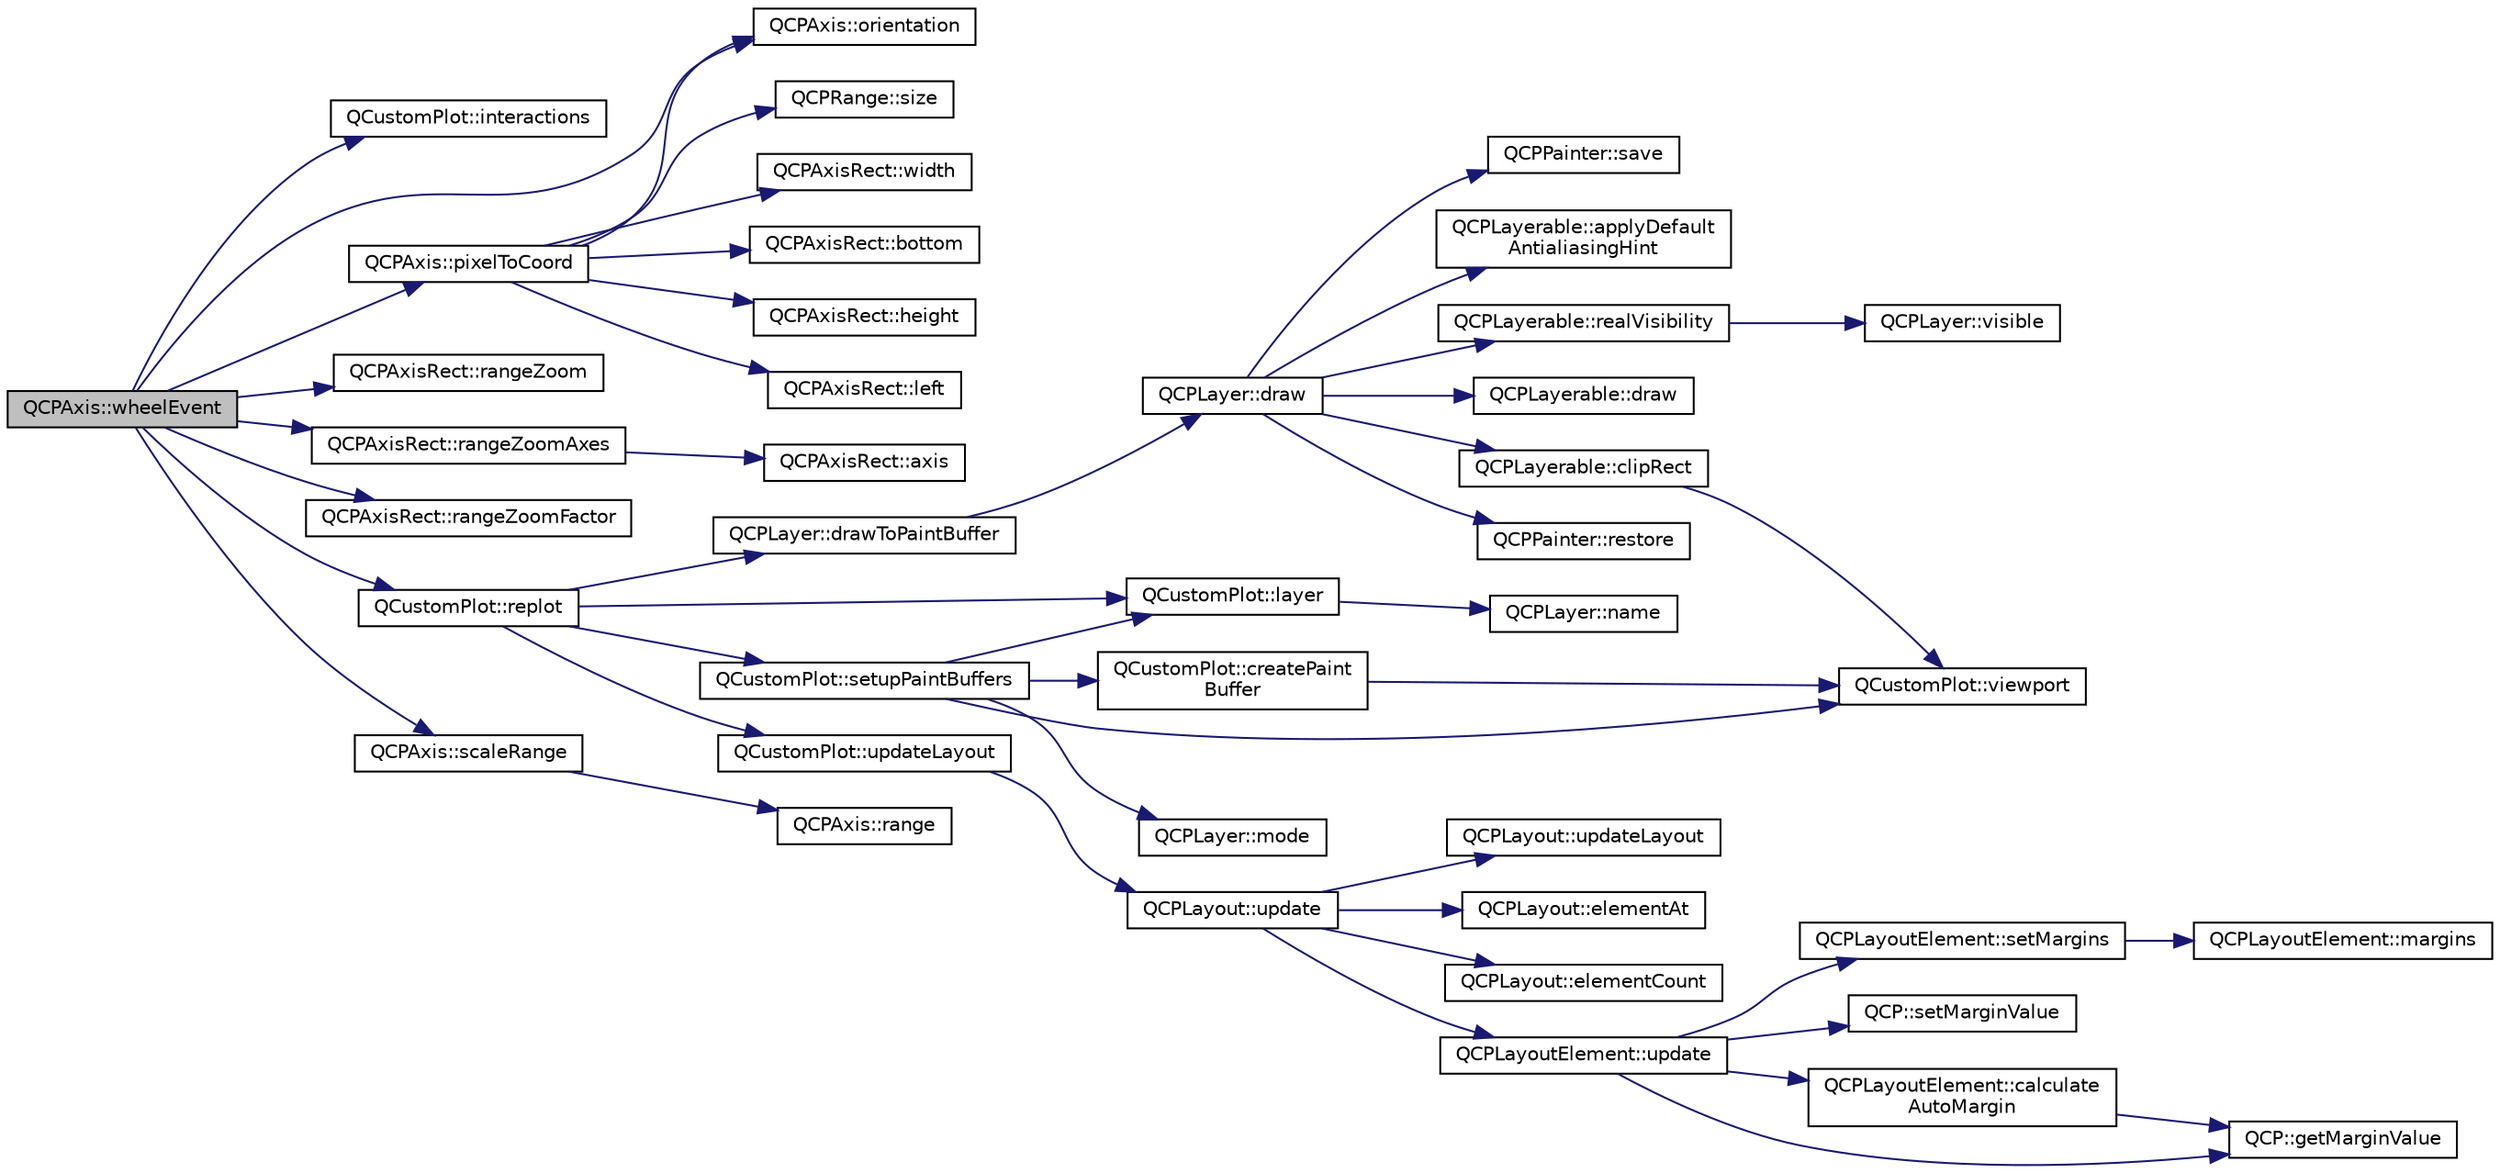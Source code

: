 digraph "QCPAxis::wheelEvent"
{
 // LATEX_PDF_SIZE
  edge [fontname="Helvetica",fontsize="10",labelfontname="Helvetica",labelfontsize="10"];
  node [fontname="Helvetica",fontsize="10",shape=record];
  rankdir="LR";
  Node1 [label="QCPAxis::wheelEvent",height=0.2,width=0.4,color="black", fillcolor="grey75", style="filled", fontcolor="black",tooltip=" "];
  Node1 -> Node2 [color="midnightblue",fontsize="10",style="solid",fontname="Helvetica"];
  Node2 [label="QCustomPlot::interactions",height=0.2,width=0.4,color="black", fillcolor="white", style="filled",URL="$classQCustomPlot.html#a2c78c5fd2943c148ab76652801d3f2dc",tooltip=" "];
  Node1 -> Node3 [color="midnightblue",fontsize="10",style="solid",fontname="Helvetica"];
  Node3 [label="QCPAxis::orientation",height=0.2,width=0.4,color="black", fillcolor="white", style="filled",URL="$classQCPAxis.html#ab988ef4538e2655bb77bd138189cd42e",tooltip=" "];
  Node1 -> Node4 [color="midnightblue",fontsize="10",style="solid",fontname="Helvetica"];
  Node4 [label="QCPAxis::pixelToCoord",height=0.2,width=0.4,color="black", fillcolor="white", style="filled",URL="$classQCPAxis.html#a536ef8f624cac59b6b6fdcb495723c57",tooltip=" "];
  Node4 -> Node5 [color="midnightblue",fontsize="10",style="solid",fontname="Helvetica"];
  Node5 [label="QCPAxisRect::bottom",height=0.2,width=0.4,color="black", fillcolor="white", style="filled",URL="$classQCPAxisRect.html#acefdf1abaa8a8ab681e906cc2be9581e",tooltip=" "];
  Node4 -> Node6 [color="midnightblue",fontsize="10",style="solid",fontname="Helvetica"];
  Node6 [label="QCPAxisRect::height",height=0.2,width=0.4,color="black", fillcolor="white", style="filled",URL="$classQCPAxisRect.html#acc4377809e79d9a089ab790f39429b0d",tooltip=" "];
  Node4 -> Node7 [color="midnightblue",fontsize="10",style="solid",fontname="Helvetica"];
  Node7 [label="QCPAxisRect::left",height=0.2,width=0.4,color="black", fillcolor="white", style="filled",URL="$classQCPAxisRect.html#afb4a3de02046b20b9310bdb8fca781c3",tooltip=" "];
  Node4 -> Node3 [color="midnightblue",fontsize="10",style="solid",fontname="Helvetica"];
  Node4 -> Node8 [color="midnightblue",fontsize="10",style="solid",fontname="Helvetica"];
  Node8 [label="QCPRange::size",height=0.2,width=0.4,color="black", fillcolor="white", style="filled",URL="$classQCPRange.html#a62326e7cc4316b96df6a60813230e63f",tooltip=" "];
  Node4 -> Node9 [color="midnightblue",fontsize="10",style="solid",fontname="Helvetica"];
  Node9 [label="QCPAxisRect::width",height=0.2,width=0.4,color="black", fillcolor="white", style="filled",URL="$classQCPAxisRect.html#a204645398a4f9d0b0189385c7c2cfb91",tooltip=" "];
  Node1 -> Node10 [color="midnightblue",fontsize="10",style="solid",fontname="Helvetica"];
  Node10 [label="QCPAxisRect::rangeZoom",height=0.2,width=0.4,color="black", fillcolor="white", style="filled",URL="$classQCPAxisRect.html#aa0d8414ef040523f8b2d55f0c0bddbee",tooltip=" "];
  Node1 -> Node11 [color="midnightblue",fontsize="10",style="solid",fontname="Helvetica"];
  Node11 [label="QCPAxisRect::rangeZoomAxes",height=0.2,width=0.4,color="black", fillcolor="white", style="filled",URL="$classQCPAxisRect.html#a86aac0f435f209d60dacd22cda10c104",tooltip=" "];
  Node11 -> Node12 [color="midnightblue",fontsize="10",style="solid",fontname="Helvetica"];
  Node12 [label="QCPAxisRect::axis",height=0.2,width=0.4,color="black", fillcolor="white", style="filled",URL="$classQCPAxisRect.html#a583ae4f6d78b601b732183f6cabecbe1",tooltip=" "];
  Node1 -> Node13 [color="midnightblue",fontsize="10",style="solid",fontname="Helvetica"];
  Node13 [label="QCPAxisRect::rangeZoomFactor",height=0.2,width=0.4,color="black", fillcolor="white", style="filled",URL="$classQCPAxisRect.html#ae4e6c4d143aacc88d2d3c56f117c2fe1",tooltip=" "];
  Node1 -> Node14 [color="midnightblue",fontsize="10",style="solid",fontname="Helvetica"];
  Node14 [label="QCustomPlot::replot",height=0.2,width=0.4,color="black", fillcolor="white", style="filled",URL="$classQCustomPlot.html#aa4bfe7d70dbe67e81d877819b75ab9af",tooltip=" "];
  Node14 -> Node15 [color="midnightblue",fontsize="10",style="solid",fontname="Helvetica"];
  Node15 [label="QCPLayer::drawToPaintBuffer",height=0.2,width=0.4,color="black", fillcolor="white", style="filled",URL="$classQCPLayer.html#a4a8e0a86f31462299e7fc8e8158dd2c6",tooltip=" "];
  Node15 -> Node16 [color="midnightblue",fontsize="10",style="solid",fontname="Helvetica"];
  Node16 [label="QCPLayer::draw",height=0.2,width=0.4,color="black", fillcolor="white", style="filled",URL="$classQCPLayer.html#ab831a99c8d30b15ec4533ca341e8813b",tooltip=" "];
  Node16 -> Node17 [color="midnightblue",fontsize="10",style="solid",fontname="Helvetica"];
  Node17 [label="QCPLayerable::applyDefault\lAntialiasingHint",height=0.2,width=0.4,color="black", fillcolor="white", style="filled",URL="$classQCPLayerable.html#afdf83ddc6a265cbf4c89fe99d3d93473",tooltip=" "];
  Node16 -> Node18 [color="midnightblue",fontsize="10",style="solid",fontname="Helvetica"];
  Node18 [label="QCPLayerable::clipRect",height=0.2,width=0.4,color="black", fillcolor="white", style="filled",URL="$classQCPLayerable.html#acbcfc9ecc75433747b1978a77b1864b3",tooltip=" "];
  Node18 -> Node19 [color="midnightblue",fontsize="10",style="solid",fontname="Helvetica"];
  Node19 [label="QCustomPlot::viewport",height=0.2,width=0.4,color="black", fillcolor="white", style="filled",URL="$classQCustomPlot.html#a19842409b18f556b256d05e97fffc670",tooltip=" "];
  Node16 -> Node20 [color="midnightblue",fontsize="10",style="solid",fontname="Helvetica"];
  Node20 [label="QCPLayerable::draw",height=0.2,width=0.4,color="black", fillcolor="white", style="filled",URL="$classQCPLayerable.html#aecf2f7087482d4b6a78cb2770e5ed12d",tooltip=" "];
  Node16 -> Node21 [color="midnightblue",fontsize="10",style="solid",fontname="Helvetica"];
  Node21 [label="QCPLayerable::realVisibility",height=0.2,width=0.4,color="black", fillcolor="white", style="filled",URL="$classQCPLayerable.html#ab054e88f15d485defcb95e7376f119e7",tooltip=" "];
  Node21 -> Node22 [color="midnightblue",fontsize="10",style="solid",fontname="Helvetica"];
  Node22 [label="QCPLayer::visible",height=0.2,width=0.4,color="black", fillcolor="white", style="filled",URL="$classQCPLayer.html#ad1cc2d6b32d2abb33c7f449b964e068c",tooltip=" "];
  Node16 -> Node23 [color="midnightblue",fontsize="10",style="solid",fontname="Helvetica"];
  Node23 [label="QCPPainter::restore",height=0.2,width=0.4,color="black", fillcolor="white", style="filled",URL="$classQCPPainter.html#a64908e6298d5bbd83457dc987cc3a022",tooltip=" "];
  Node16 -> Node24 [color="midnightblue",fontsize="10",style="solid",fontname="Helvetica"];
  Node24 [label="QCPPainter::save",height=0.2,width=0.4,color="black", fillcolor="white", style="filled",URL="$classQCPPainter.html#a8fd6821ee6fecbfa04444c9062912abd",tooltip=" "];
  Node14 -> Node25 [color="midnightblue",fontsize="10",style="solid",fontname="Helvetica"];
  Node25 [label="QCustomPlot::layer",height=0.2,width=0.4,color="black", fillcolor="white", style="filled",URL="$classQCustomPlot.html#a0a96244e7773b242ef23c32b7bdfb159",tooltip=" "];
  Node25 -> Node26 [color="midnightblue",fontsize="10",style="solid",fontname="Helvetica"];
  Node26 [label="QCPLayer::name",height=0.2,width=0.4,color="black", fillcolor="white", style="filled",URL="$classQCPLayer.html#a37806f662b50b588fb1029a14fc5ef50",tooltip=" "];
  Node14 -> Node27 [color="midnightblue",fontsize="10",style="solid",fontname="Helvetica"];
  Node27 [label="QCustomPlot::setupPaintBuffers",height=0.2,width=0.4,color="black", fillcolor="white", style="filled",URL="$classQCustomPlot.html#a2685341f7242c3882f4cc5e379308d71",tooltip=" "];
  Node27 -> Node28 [color="midnightblue",fontsize="10",style="solid",fontname="Helvetica"];
  Node28 [label="QCustomPlot::createPaint\lBuffer",height=0.2,width=0.4,color="black", fillcolor="white", style="filled",URL="$classQCustomPlot.html#a943b57596a1adf7f0e75c3b50e407ae6",tooltip=" "];
  Node28 -> Node19 [color="midnightblue",fontsize="10",style="solid",fontname="Helvetica"];
  Node27 -> Node25 [color="midnightblue",fontsize="10",style="solid",fontname="Helvetica"];
  Node27 -> Node29 [color="midnightblue",fontsize="10",style="solid",fontname="Helvetica"];
  Node29 [label="QCPLayer::mode",height=0.2,width=0.4,color="black", fillcolor="white", style="filled",URL="$classQCPLayer.html#a44ae50b011b19f3dd46a38d8e2e2c1b6",tooltip=" "];
  Node27 -> Node19 [color="midnightblue",fontsize="10",style="solid",fontname="Helvetica"];
  Node14 -> Node30 [color="midnightblue",fontsize="10",style="solid",fontname="Helvetica"];
  Node30 [label="QCustomPlot::updateLayout",height=0.2,width=0.4,color="black", fillcolor="white", style="filled",URL="$classQCustomPlot.html#a6e6693e2c249f65437382ffd93405e04",tooltip=" "];
  Node30 -> Node31 [color="midnightblue",fontsize="10",style="solid",fontname="Helvetica"];
  Node31 [label="QCPLayout::update",height=0.2,width=0.4,color="black", fillcolor="white", style="filled",URL="$classQCPLayout.html#a48ecc9c98ea90b547c3e27a931a8f7bd",tooltip=" "];
  Node31 -> Node32 [color="midnightblue",fontsize="10",style="solid",fontname="Helvetica"];
  Node32 [label="QCPLayout::elementAt",height=0.2,width=0.4,color="black", fillcolor="white", style="filled",URL="$classQCPLayout.html#afa73ca7d859f8a3ee5c73c9b353d2a56",tooltip=" "];
  Node31 -> Node33 [color="midnightblue",fontsize="10",style="solid",fontname="Helvetica"];
  Node33 [label="QCPLayout::elementCount",height=0.2,width=0.4,color="black", fillcolor="white", style="filled",URL="$classQCPLayout.html#a39d3e9ef5d9b82ab1885ba1cb9597e56",tooltip=" "];
  Node31 -> Node34 [color="midnightblue",fontsize="10",style="solid",fontname="Helvetica"];
  Node34 [label="QCPLayoutElement::update",height=0.2,width=0.4,color="black", fillcolor="white", style="filled",URL="$classQCPLayoutElement.html#a929c2ec62e0e0e1d8418eaa802e2af9b",tooltip=" "];
  Node34 -> Node35 [color="midnightblue",fontsize="10",style="solid",fontname="Helvetica"];
  Node35 [label="QCPLayoutElement::calculate\lAutoMargin",height=0.2,width=0.4,color="black", fillcolor="white", style="filled",URL="$classQCPLayoutElement.html#a005c9f0fe84bc1591a2cf2c46fd477b4",tooltip=" "];
  Node35 -> Node36 [color="midnightblue",fontsize="10",style="solid",fontname="Helvetica"];
  Node36 [label="QCP::getMarginValue",height=0.2,width=0.4,color="black", fillcolor="white", style="filled",URL="$namespaceQCP.html#a23a2679d3495c444acc26acc61e35b5b",tooltip=" "];
  Node34 -> Node36 [color="midnightblue",fontsize="10",style="solid",fontname="Helvetica"];
  Node34 -> Node37 [color="midnightblue",fontsize="10",style="solid",fontname="Helvetica"];
  Node37 [label="QCPLayoutElement::setMargins",height=0.2,width=0.4,color="black", fillcolor="white", style="filled",URL="$classQCPLayoutElement.html#a8f450b1f3f992ad576fce2c63d8b79cf",tooltip=" "];
  Node37 -> Node38 [color="midnightblue",fontsize="10",style="solid",fontname="Helvetica"];
  Node38 [label="QCPLayoutElement::margins",height=0.2,width=0.4,color="black", fillcolor="white", style="filled",URL="$classQCPLayoutElement.html#af4ac9450aa2d60863bf3a8ea0c940c9d",tooltip=" "];
  Node34 -> Node39 [color="midnightblue",fontsize="10",style="solid",fontname="Helvetica"];
  Node39 [label="QCP::setMarginValue",height=0.2,width=0.4,color="black", fillcolor="white", style="filled",URL="$namespaceQCP.html#afbf6e3084c108f2bb4372107945ee82f",tooltip=" "];
  Node31 -> Node40 [color="midnightblue",fontsize="10",style="solid",fontname="Helvetica"];
  Node40 [label="QCPLayout::updateLayout",height=0.2,width=0.4,color="black", fillcolor="white", style="filled",URL="$classQCPLayout.html#a165c77f6287ac92e8d03017ad913378b",tooltip=" "];
  Node1 -> Node41 [color="midnightblue",fontsize="10",style="solid",fontname="Helvetica"];
  Node41 [label="QCPAxis::scaleRange",height=0.2,width=0.4,color="black", fillcolor="white", style="filled",URL="$classQCPAxis.html#a31d18ddf3a4f21ceb077db8ae5b69856",tooltip=" "];
  Node41 -> Node42 [color="midnightblue",fontsize="10",style="solid",fontname="Helvetica"];
  Node42 [label="QCPAxis::range",height=0.2,width=0.4,color="black", fillcolor="white", style="filled",URL="$classQCPAxis.html#ac4058855a81f1a883cf2e754f6a6acb1",tooltip=" "];
}
